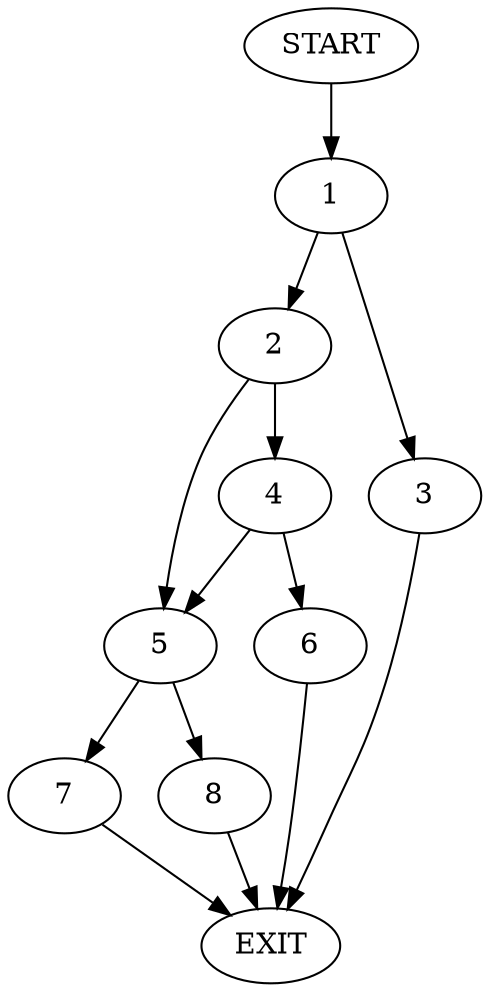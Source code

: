 digraph {
0 [label="START"]
9 [label="EXIT"]
0 -> 1
1 -> 2
1 -> 3
3 -> 9
2 -> 4
2 -> 5
4 -> 5
4 -> 6
5 -> 7
5 -> 8
6 -> 9
7 -> 9
8 -> 9
}
